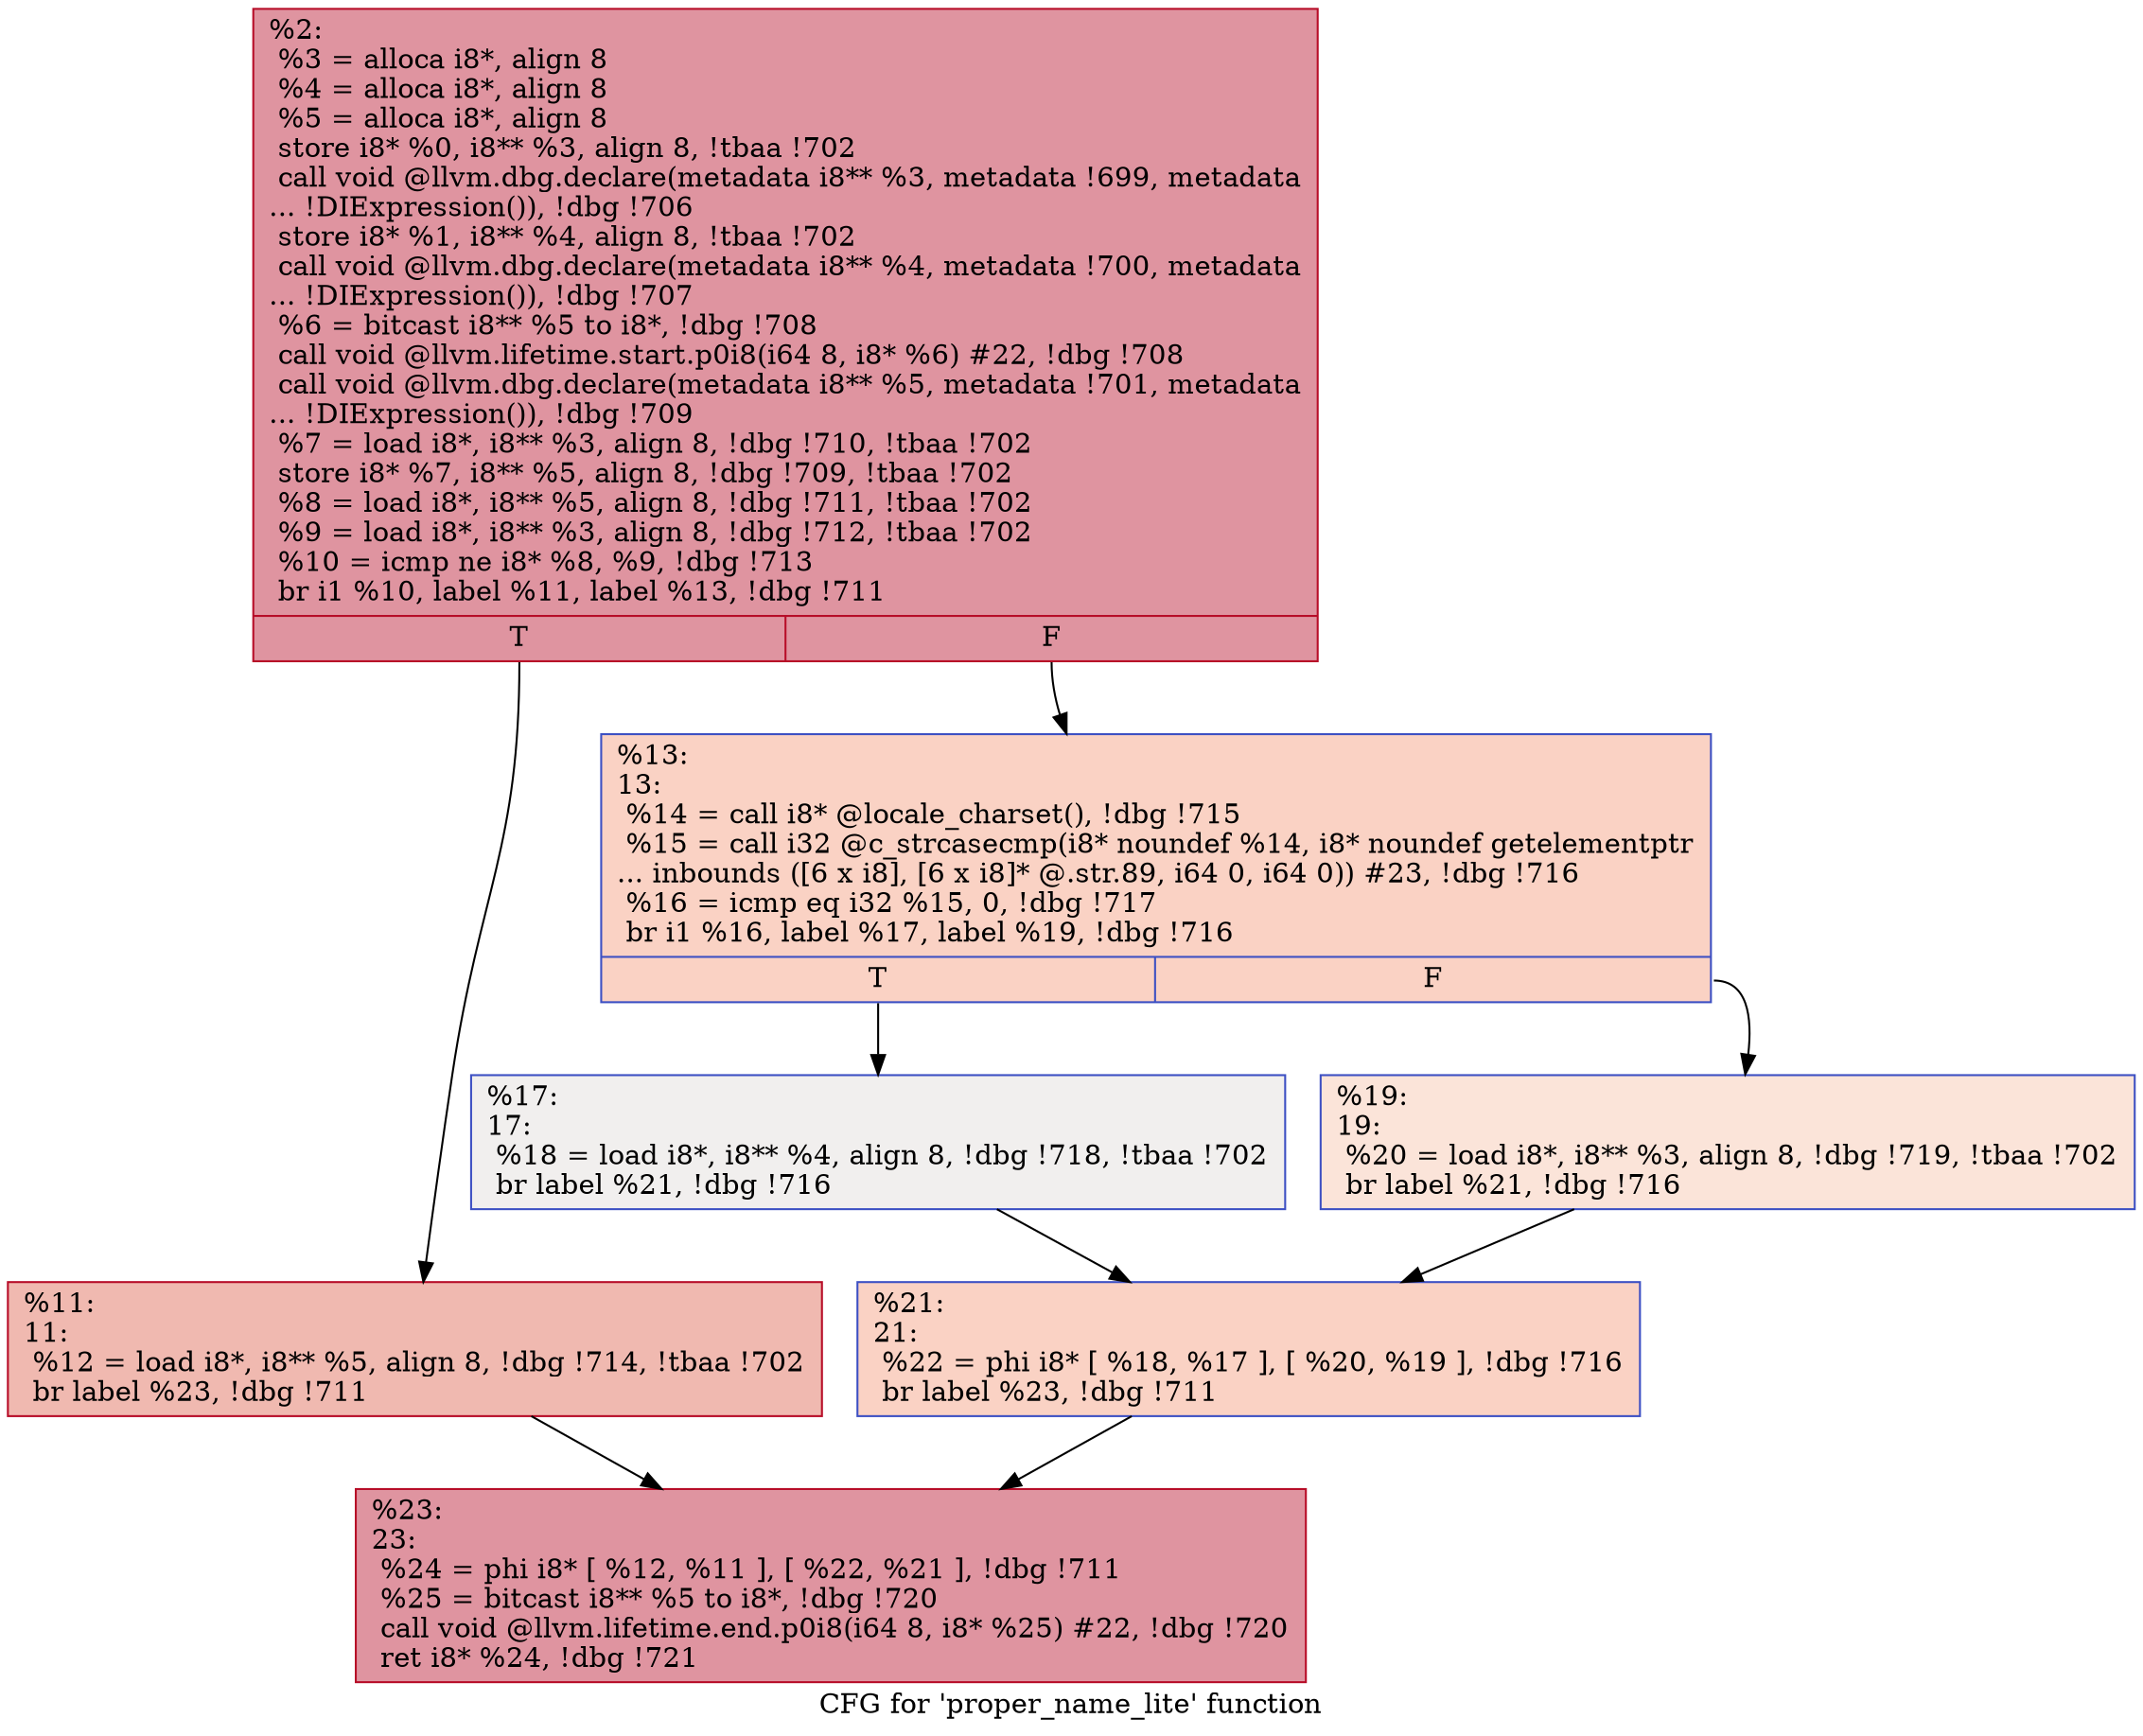 digraph "CFG for 'proper_name_lite' function" {
	label="CFG for 'proper_name_lite' function";

	Node0x18de600 [shape=record,color="#b70d28ff", style=filled, fillcolor="#b70d2870",label="{%2:\l  %3 = alloca i8*, align 8\l  %4 = alloca i8*, align 8\l  %5 = alloca i8*, align 8\l  store i8* %0, i8** %3, align 8, !tbaa !702\l  call void @llvm.dbg.declare(metadata i8** %3, metadata !699, metadata\l... !DIExpression()), !dbg !706\l  store i8* %1, i8** %4, align 8, !tbaa !702\l  call void @llvm.dbg.declare(metadata i8** %4, metadata !700, metadata\l... !DIExpression()), !dbg !707\l  %6 = bitcast i8** %5 to i8*, !dbg !708\l  call void @llvm.lifetime.start.p0i8(i64 8, i8* %6) #22, !dbg !708\l  call void @llvm.dbg.declare(metadata i8** %5, metadata !701, metadata\l... !DIExpression()), !dbg !709\l  %7 = load i8*, i8** %3, align 8, !dbg !710, !tbaa !702\l  store i8* %7, i8** %5, align 8, !dbg !709, !tbaa !702\l  %8 = load i8*, i8** %5, align 8, !dbg !711, !tbaa !702\l  %9 = load i8*, i8** %3, align 8, !dbg !712, !tbaa !702\l  %10 = icmp ne i8* %8, %9, !dbg !713\l  br i1 %10, label %11, label %13, !dbg !711\l|{<s0>T|<s1>F}}"];
	Node0x18de600:s0 -> Node0x18de690;
	Node0x18de600:s1 -> Node0x18de6e0;
	Node0x18de690 [shape=record,color="#b70d28ff", style=filled, fillcolor="#de614d70",label="{%11:\l11:                                               \l  %12 = load i8*, i8** %5, align 8, !dbg !714, !tbaa !702\l  br label %23, !dbg !711\l}"];
	Node0x18de690 -> Node0x18de820;
	Node0x18de6e0 [shape=record,color="#3d50c3ff", style=filled, fillcolor="#f4987a70",label="{%13:\l13:                                               \l  %14 = call i8* @locale_charset(), !dbg !715\l  %15 = call i32 @c_strcasecmp(i8* noundef %14, i8* noundef getelementptr\l... inbounds ([6 x i8], [6 x i8]* @.str.89, i64 0, i64 0)) #23, !dbg !716\l  %16 = icmp eq i32 %15, 0, !dbg !717\l  br i1 %16, label %17, label %19, !dbg !716\l|{<s0>T|<s1>F}}"];
	Node0x18de6e0:s0 -> Node0x18de730;
	Node0x18de6e0:s1 -> Node0x18de780;
	Node0x18de730 [shape=record,color="#3d50c3ff", style=filled, fillcolor="#e0dbd870",label="{%17:\l17:                                               \l  %18 = load i8*, i8** %4, align 8, !dbg !718, !tbaa !702\l  br label %21, !dbg !716\l}"];
	Node0x18de730 -> Node0x18de7d0;
	Node0x18de780 [shape=record,color="#3d50c3ff", style=filled, fillcolor="#f5c1a970",label="{%19:\l19:                                               \l  %20 = load i8*, i8** %3, align 8, !dbg !719, !tbaa !702\l  br label %21, !dbg !716\l}"];
	Node0x18de780 -> Node0x18de7d0;
	Node0x18de7d0 [shape=record,color="#3d50c3ff", style=filled, fillcolor="#f4987a70",label="{%21:\l21:                                               \l  %22 = phi i8* [ %18, %17 ], [ %20, %19 ], !dbg !716\l  br label %23, !dbg !711\l}"];
	Node0x18de7d0 -> Node0x18de820;
	Node0x18de820 [shape=record,color="#b70d28ff", style=filled, fillcolor="#b70d2870",label="{%23:\l23:                                               \l  %24 = phi i8* [ %12, %11 ], [ %22, %21 ], !dbg !711\l  %25 = bitcast i8** %5 to i8*, !dbg !720\l  call void @llvm.lifetime.end.p0i8(i64 8, i8* %25) #22, !dbg !720\l  ret i8* %24, !dbg !721\l}"];
}
